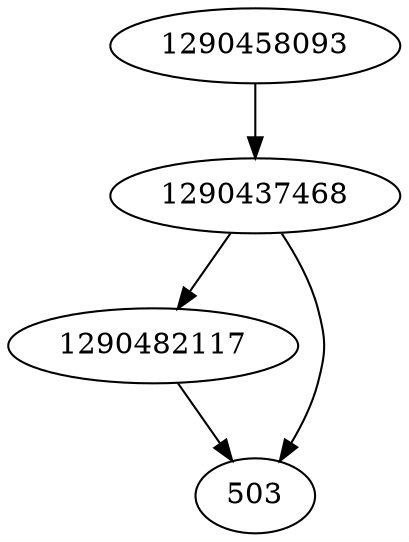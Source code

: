 strict digraph  {
1290458093;
1290437468;
1290482117;
503;
1290458093 -> 1290437468;
1290437468 -> 1290482117;
1290437468 -> 503;
1290482117 -> 503;
}
